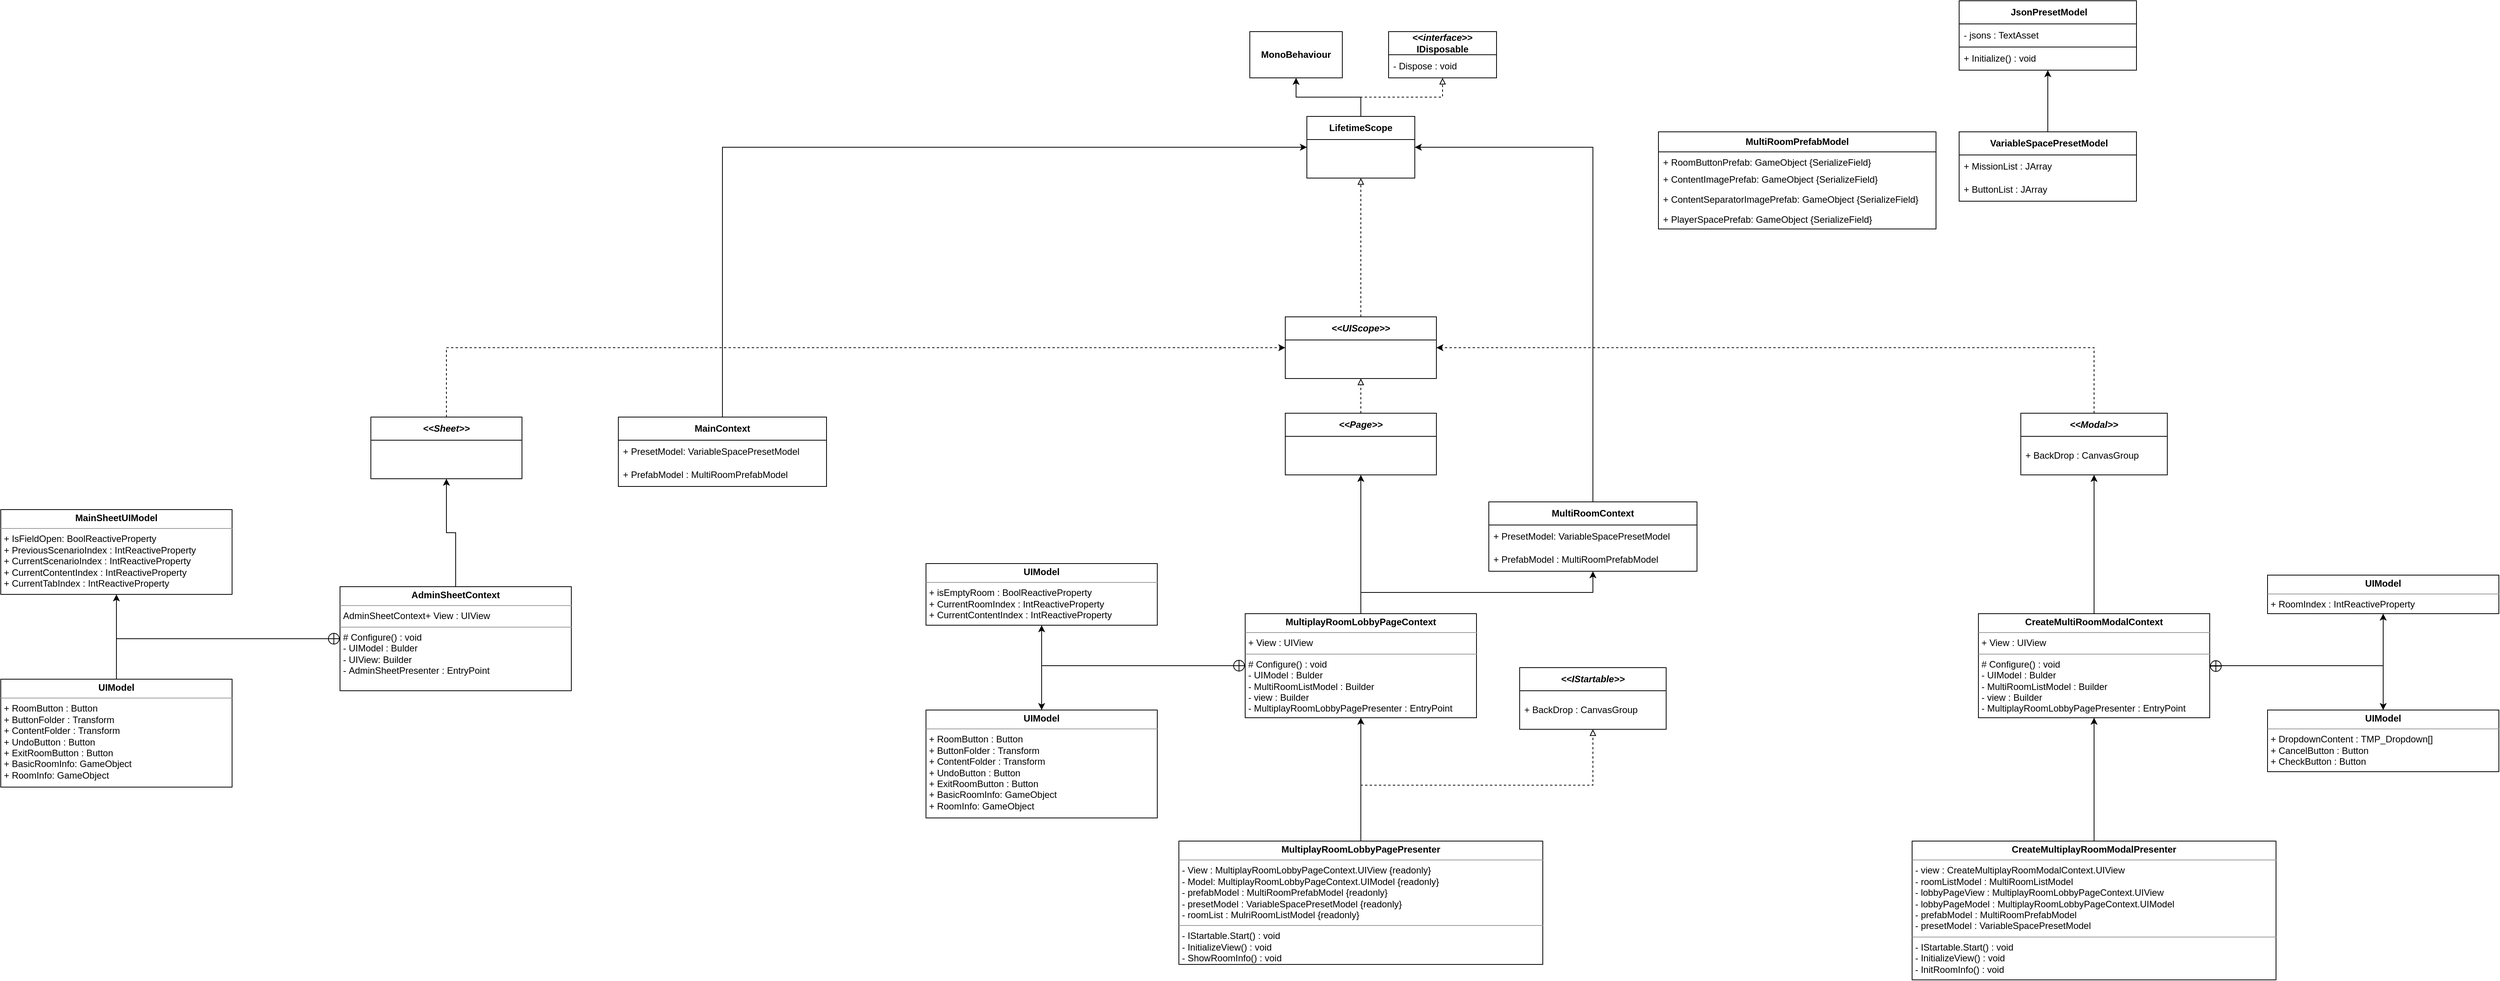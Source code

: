 <mxfile version="21.5.2" type="github">
  <diagram name="페이지-1" id="qjko9GQbYzi4dv4aS_Vg">
    <mxGraphModel dx="2874" dy="590" grid="1" gridSize="10" guides="1" tooltips="1" connect="1" arrows="1" fold="1" page="1" pageScale="1" pageWidth="827" pageHeight="1169" math="0" shadow="0">
      <root>
        <mxCell id="0" />
        <mxCell id="1" parent="0" />
        <mxCell id="20aFcJe1FkNS2ckluplD-59" style="edgeStyle=orthogonalEdgeStyle;rounded=0;orthogonalLoop=1;jettySize=auto;html=1;exitX=0.5;exitY=0;exitDx=0;exitDy=0;dashed=1;endArrow=block;endFill=0;" parent="1" source="hD7H4eB_J3QczMmHOgrV-2" target="20aFcJe1FkNS2ckluplD-28" edge="1">
          <mxGeometry relative="1" as="geometry">
            <mxPoint x="290" y="330" as="sourcePoint" />
          </mxGeometry>
        </mxCell>
        <mxCell id="g_AJwJvJLbkHC5g1WmJB-2" style="edgeStyle=orthogonalEdgeStyle;rounded=0;orthogonalLoop=1;jettySize=auto;html=1;exitX=0.5;exitY=0;exitDx=0;exitDy=0;entryX=1;entryY=0.5;entryDx=0;entryDy=0;" parent="1" source="20aFcJe1FkNS2ckluplD-9" target="20aFcJe1FkNS2ckluplD-28" edge="1">
          <mxGeometry relative="1" as="geometry" />
        </mxCell>
        <mxCell id="20aFcJe1FkNS2ckluplD-9" value="&lt;b&gt;MultiRoomContext&lt;/b&gt;" style="swimlane;fontStyle=0;childLayout=stackLayout;horizontal=1;startSize=30;horizontalStack=0;resizeParent=1;resizeParentMax=0;resizeLast=0;collapsible=1;marginBottom=0;whiteSpace=wrap;html=1;" parent="1" vertex="1">
          <mxGeometry x="580" y="660" width="270" height="90" as="geometry">
            <mxRectangle x="299" y="80" width="110" height="30" as="alternateBounds" />
          </mxGeometry>
        </mxCell>
        <mxCell id="20aFcJe1FkNS2ckluplD-10" value="+ PresetModel:&amp;nbsp;VariableSpacePresetModel&lt;br&gt;" style="text;strokeColor=none;fillColor=none;align=left;verticalAlign=middle;spacingLeft=4;spacingRight=4;overflow=hidden;points=[[0,0.5],[1,0.5]];portConstraint=eastwest;rotatable=0;whiteSpace=wrap;html=1;" parent="20aFcJe1FkNS2ckluplD-9" vertex="1">
          <mxGeometry y="30" width="270" height="30" as="geometry" />
        </mxCell>
        <mxCell id="20aFcJe1FkNS2ckluplD-68" value="+&amp;nbsp;PrefabModel&lt;span style=&quot;background-color: initial;&quot;&gt;&amp;nbsp;: MultiRoomPrefabModel&amp;nbsp;&lt;/span&gt;" style="text;strokeColor=none;fillColor=none;align=left;verticalAlign=middle;spacingLeft=4;spacingRight=4;overflow=hidden;points=[[0,0.5],[1,0.5]];portConstraint=eastwest;rotatable=0;whiteSpace=wrap;html=1;" parent="20aFcJe1FkNS2ckluplD-9" vertex="1">
          <mxGeometry y="60" width="270" height="30" as="geometry" />
        </mxCell>
        <mxCell id="20aFcJe1FkNS2ckluplD-35" style="edgeStyle=orthogonalEdgeStyle;rounded=0;orthogonalLoop=1;jettySize=auto;html=1;exitX=0.5;exitY=0;exitDx=0;exitDy=0;entryX=0.5;entryY=1;entryDx=0;entryDy=0;" parent="1" source="20aFcJe1FkNS2ckluplD-28" target="20aFcJe1FkNS2ckluplD-32" edge="1">
          <mxGeometry relative="1" as="geometry" />
        </mxCell>
        <mxCell id="20aFcJe1FkNS2ckluplD-36" style="edgeStyle=orthogonalEdgeStyle;rounded=0;orthogonalLoop=1;jettySize=auto;html=1;exitX=0.5;exitY=0;exitDx=0;exitDy=0;dashed=1;endArrow=block;endFill=0;" parent="1" source="20aFcJe1FkNS2ckluplD-28" target="20aFcJe1FkNS2ckluplD-39" edge="1">
          <mxGeometry relative="1" as="geometry">
            <mxPoint x="520.96" y="117.02" as="targetPoint" />
          </mxGeometry>
        </mxCell>
        <mxCell id="20aFcJe1FkNS2ckluplD-28" value="&lt;b&gt;LifetimeScope&lt;/b&gt;" style="swimlane;fontStyle=0;childLayout=stackLayout;horizontal=1;startSize=30;horizontalStack=0;resizeParent=1;resizeParentMax=0;resizeLast=0;collapsible=1;marginBottom=0;whiteSpace=wrap;html=1;" parent="1" vertex="1">
          <mxGeometry x="344" y="160" width="140" height="80" as="geometry" />
        </mxCell>
        <mxCell id="20aFcJe1FkNS2ckluplD-32" value="&lt;b&gt;MonoBehaviour&lt;/b&gt;" style="rounded=0;whiteSpace=wrap;html=1;" parent="1" vertex="1">
          <mxGeometry x="270" y="50" width="120" height="60" as="geometry" />
        </mxCell>
        <mxCell id="20aFcJe1FkNS2ckluplD-39" value="&lt;b style=&quot;border-color: var(--border-color);&quot;&gt;&amp;lt;&amp;lt;&lt;i style=&quot;border-color: var(--border-color);&quot;&gt;interface&lt;/i&gt;&amp;gt;&amp;gt;&lt;br style=&quot;border-color: var(--border-color);&quot;&gt;IDisposable&lt;/b&gt;" style="swimlane;fontStyle=0;childLayout=stackLayout;horizontal=1;startSize=30;horizontalStack=0;resizeParent=1;resizeParentMax=0;resizeLast=0;collapsible=1;marginBottom=0;whiteSpace=wrap;html=1;" parent="1" vertex="1">
          <mxGeometry x="450" y="50" width="140" height="60" as="geometry" />
        </mxCell>
        <mxCell id="20aFcJe1FkNS2ckluplD-40" value="- Dispose : void" style="text;strokeColor=none;fillColor=none;align=left;verticalAlign=middle;spacingLeft=4;spacingRight=4;overflow=hidden;points=[[0,0.5],[1,0.5]];portConstraint=eastwest;rotatable=0;whiteSpace=wrap;html=1;" parent="20aFcJe1FkNS2ckluplD-39" vertex="1">
          <mxGeometry y="30" width="140" height="30" as="geometry" />
        </mxCell>
        <mxCell id="20aFcJe1FkNS2ckluplD-56" style="edgeStyle=orthogonalEdgeStyle;rounded=0;orthogonalLoop=1;jettySize=auto;html=1;exitX=0.5;exitY=0;exitDx=0;exitDy=0;" parent="1" source="20aFcJe1FkNS2ckluplD-46" target="20aFcJe1FkNS2ckluplD-50" edge="1">
          <mxGeometry relative="1" as="geometry" />
        </mxCell>
        <mxCell id="20aFcJe1FkNS2ckluplD-46" value="&lt;b&gt;&amp;nbsp;VariableSpacePresetModel&lt;/b&gt;" style="swimlane;fontStyle=0;childLayout=stackLayout;horizontal=1;startSize=30;horizontalStack=0;resizeParent=1;resizeParentMax=0;resizeLast=0;collapsible=1;marginBottom=0;whiteSpace=wrap;html=1;" parent="1" vertex="1">
          <mxGeometry x="1190" y="180" width="230" height="90" as="geometry" />
        </mxCell>
        <mxCell id="20aFcJe1FkNS2ckluplD-47" value="+ MissionList : JArray" style="text;strokeColor=none;fillColor=none;align=left;verticalAlign=middle;spacingLeft=4;spacingRight=4;overflow=hidden;points=[[0,0.5],[1,0.5]];portConstraint=eastwest;rotatable=0;whiteSpace=wrap;html=1;" parent="20aFcJe1FkNS2ckluplD-46" vertex="1">
          <mxGeometry y="30" width="230" height="30" as="geometry" />
        </mxCell>
        <mxCell id="20aFcJe1FkNS2ckluplD-48" value="+ ButtonList : JArray" style="text;strokeColor=none;fillColor=none;align=left;verticalAlign=middle;spacingLeft=4;spacingRight=4;overflow=hidden;points=[[0,0.5],[1,0.5]];portConstraint=eastwest;rotatable=0;whiteSpace=wrap;html=1;" parent="20aFcJe1FkNS2ckluplD-46" vertex="1">
          <mxGeometry y="60" width="230" height="30" as="geometry" />
        </mxCell>
        <mxCell id="20aFcJe1FkNS2ckluplD-50" value="&lt;b&gt;&amp;nbsp;JsonPresetModel&lt;/b&gt;" style="swimlane;fontStyle=0;childLayout=stackLayout;horizontal=1;startSize=30;horizontalStack=0;resizeParent=1;resizeParentMax=0;resizeLast=0;collapsible=1;marginBottom=0;whiteSpace=wrap;html=1;" parent="1" vertex="1">
          <mxGeometry x="1190" y="10" width="230" height="90" as="geometry" />
        </mxCell>
        <mxCell id="20aFcJe1FkNS2ckluplD-51" value="- jsons : TextAsset" style="text;strokeColor=none;fillColor=none;align=left;verticalAlign=middle;spacingLeft=4;spacingRight=4;overflow=hidden;points=[[0,0.5],[1,0.5]];portConstraint=eastwest;rotatable=0;whiteSpace=wrap;html=1;" parent="20aFcJe1FkNS2ckluplD-50" vertex="1">
          <mxGeometry y="30" width="230" height="30" as="geometry" />
        </mxCell>
        <mxCell id="20aFcJe1FkNS2ckluplD-52" value="+ Initialize() : void" style="text;strokeColor=default;fillColor=none;align=left;verticalAlign=middle;spacingLeft=4;spacingRight=4;overflow=hidden;points=[[0,0.5],[1,0.5]];portConstraint=eastwest;rotatable=0;whiteSpace=wrap;html=1;" parent="20aFcJe1FkNS2ckluplD-50" vertex="1">
          <mxGeometry y="60" width="230" height="30" as="geometry" />
        </mxCell>
        <mxCell id="20aFcJe1FkNS2ckluplD-63" value="&lt;b&gt;MultiRoomPrefabModel&lt;/b&gt;" style="swimlane;fontStyle=0;childLayout=stackLayout;horizontal=1;startSize=26;fillColor=none;horizontalStack=0;resizeParent=1;resizeParentMax=0;resizeLast=0;collapsible=1;marginBottom=0;whiteSpace=wrap;html=1;" parent="1" vertex="1">
          <mxGeometry x="800" y="180" width="360" height="126" as="geometry" />
        </mxCell>
        <mxCell id="20aFcJe1FkNS2ckluplD-64" value="+&amp;nbsp;RoomButtonPrefab: GameObject {SerializeField}" style="text;strokeColor=none;fillColor=none;align=left;verticalAlign=top;spacingLeft=4;spacingRight=4;overflow=hidden;rotatable=0;points=[[0,0.5],[1,0.5]];portConstraint=eastwest;whiteSpace=wrap;html=1;" parent="20aFcJe1FkNS2ckluplD-63" vertex="1">
          <mxGeometry y="26" width="360" height="22" as="geometry" />
        </mxCell>
        <mxCell id="20aFcJe1FkNS2ckluplD-65" value="+&amp;nbsp;ContentImagePrefab&lt;span style=&quot;background-color: initial;&quot;&gt;: GameObject&amp;nbsp;&lt;/span&gt;{SerializeField}" style="text;strokeColor=none;fillColor=none;align=left;verticalAlign=top;spacingLeft=4;spacingRight=4;overflow=hidden;rotatable=0;points=[[0,0.5],[1,0.5]];portConstraint=eastwest;whiteSpace=wrap;html=1;" parent="20aFcJe1FkNS2ckluplD-63" vertex="1">
          <mxGeometry y="48" width="360" height="26" as="geometry" />
        </mxCell>
        <mxCell id="20aFcJe1FkNS2ckluplD-66" value="+ ContentSeparatorImagePrefab&lt;span style=&quot;background-color: initial;&quot;&gt;: GameObject&amp;nbsp;&lt;/span&gt;{SerializeField}" style="text;strokeColor=none;fillColor=none;align=left;verticalAlign=top;spacingLeft=4;spacingRight=4;overflow=hidden;rotatable=0;points=[[0,0.5],[1,0.5]];portConstraint=eastwest;whiteSpace=wrap;html=1;" parent="20aFcJe1FkNS2ckluplD-63" vertex="1">
          <mxGeometry y="74" width="360" height="26" as="geometry" />
        </mxCell>
        <mxCell id="20aFcJe1FkNS2ckluplD-67" value="+&amp;nbsp;PlayerSpacePrefab&lt;span style=&quot;background-color: initial;&quot;&gt;: GameObject&amp;nbsp;&lt;/span&gt;{SerializeField}" style="text;strokeColor=none;fillColor=none;align=left;verticalAlign=top;spacingLeft=4;spacingRight=4;overflow=hidden;rotatable=0;points=[[0,0.5],[1,0.5]];portConstraint=eastwest;whiteSpace=wrap;html=1;" parent="20aFcJe1FkNS2ckluplD-63" vertex="1">
          <mxGeometry y="100" width="360" height="26" as="geometry" />
        </mxCell>
        <mxCell id="20aFcJe1FkNS2ckluplD-78" style="edgeStyle=orthogonalEdgeStyle;rounded=0;orthogonalLoop=1;jettySize=auto;html=1;exitX=0.5;exitY=0;exitDx=0;exitDy=0;entryX=0.5;entryY=1;entryDx=0;entryDy=0;" parent="1" source="20aFcJe1FkNS2ckluplD-92" target="hD7H4eB_J3QczMmHOgrV-6" edge="1">
          <mxGeometry relative="1" as="geometry">
            <mxPoint x="414" y="650" as="sourcePoint" />
            <mxPoint x="480" y="850" as="targetPoint" />
          </mxGeometry>
        </mxCell>
        <mxCell id="20aFcJe1FkNS2ckluplD-88" style="edgeStyle=orthogonalEdgeStyle;rounded=0;orthogonalLoop=1;jettySize=auto;html=1;entryX=0.5;entryY=1;entryDx=0;entryDy=0;exitX=0;exitY=0.5;exitDx=0;exitDy=0;" parent="1" source="20aFcJe1FkNS2ckluplD-92" target="20aFcJe1FkNS2ckluplD-79" edge="1">
          <mxGeometry relative="1" as="geometry">
            <mxPoint x="264" y="686" as="sourcePoint" />
          </mxGeometry>
        </mxCell>
        <mxCell id="20aFcJe1FkNS2ckluplD-90" style="edgeStyle=orthogonalEdgeStyle;rounded=0;orthogonalLoop=1;jettySize=auto;html=1;exitX=0;exitY=0.5;exitDx=0;exitDy=0;entryX=0.5;entryY=0;entryDx=0;entryDy=0;" parent="1" source="20aFcJe1FkNS2ckluplD-92" target="20aFcJe1FkNS2ckluplD-80" edge="1">
          <mxGeometry relative="1" as="geometry">
            <mxPoint x="264" y="685.5" as="sourcePoint" />
          </mxGeometry>
        </mxCell>
        <mxCell id="20aFcJe1FkNS2ckluplD-79" value="&lt;p style=&quot;margin:0px;margin-top:4px;text-align:center;&quot;&gt;&lt;b&gt;UIModel&lt;/b&gt;&lt;/p&gt;&lt;hr size=&quot;1&quot;&gt;&lt;p style=&quot;margin:0px;margin-left:4px;&quot;&gt;&lt;/p&gt;&lt;p style=&quot;margin:0px;margin-left:4px;&quot;&gt;+ isEmptyRoom : BoolReactiveProperty&lt;/p&gt;&lt;p style=&quot;border-color: var(--border-color); margin: 0px 0px 0px 4px;&quot;&gt;+&amp;nbsp;CurrentRoomIndex&amp;nbsp;&lt;span style=&quot;background-color: initial;&quot;&gt;: IntReactiveProperty&lt;/span&gt;&lt;/p&gt;&lt;p style=&quot;border-color: var(--border-color); margin: 0px 0px 0px 4px;&quot;&gt;+&amp;nbsp;CurrentContentIndex&amp;nbsp;&lt;span style=&quot;background-color: initial;&quot;&gt;: IntReactiveProperty&lt;/span&gt;&lt;/p&gt;&lt;p style=&quot;border-color: var(--border-color); margin: 0px 0px 0px 4px;&quot;&gt;&lt;br style=&quot;border-color: var(--border-color);&quot;&gt;&lt;/p&gt;&lt;p style=&quot;border-color: var(--border-color); margin: 0px 0px 0px 4px;&quot;&gt;&lt;br&gt;&lt;/p&gt;&lt;p style=&quot;margin:0px;margin-left:4px;&quot;&gt;&lt;br&gt;&lt;/p&gt;" style="verticalAlign=top;align=left;overflow=fill;fontSize=12;fontFamily=Helvetica;html=1;whiteSpace=wrap;" parent="1" vertex="1">
          <mxGeometry x="-150" y="740" width="300" height="80" as="geometry" />
        </mxCell>
        <mxCell id="20aFcJe1FkNS2ckluplD-94" style="edgeStyle=orthogonalEdgeStyle;rounded=0;orthogonalLoop=1;jettySize=auto;html=1;exitX=0.5;exitY=0;exitDx=0;exitDy=0;entryX=0;entryY=0.5;entryDx=0;entryDy=0;endArrow=circlePlus;endFill=0;" parent="1" source="20aFcJe1FkNS2ckluplD-80" target="20aFcJe1FkNS2ckluplD-92" edge="1">
          <mxGeometry relative="1" as="geometry" />
        </mxCell>
        <mxCell id="20aFcJe1FkNS2ckluplD-80" value="&lt;p style=&quot;margin:0px;margin-top:4px;text-align:center;&quot;&gt;&lt;b&gt;UIModel&lt;/b&gt;&lt;/p&gt;&lt;hr size=&quot;1&quot;&gt;&lt;p style=&quot;margin:0px;margin-left:4px;&quot;&gt;&lt;/p&gt;&lt;p style=&quot;margin:0px;margin-left:4px;&quot;&gt;+&amp;nbsp;RoomButton : Button&lt;/p&gt;&lt;p style=&quot;border-color: var(--border-color); margin: 0px 0px 0px 4px;&quot;&gt;+&amp;nbsp;ButtonFolder&amp;nbsp;&lt;span style=&quot;background-color: initial;&quot;&gt;:&amp;nbsp;&lt;/span&gt;Transform&lt;/p&gt;&lt;p style=&quot;border-color: var(--border-color); margin: 0px 0px 0px 4px;&quot;&gt;+&amp;nbsp;ContentFolder&amp;nbsp;&lt;span style=&quot;background-color: initial;&quot;&gt;:&amp;nbsp;Transform&lt;/span&gt;&lt;/p&gt;&lt;p style=&quot;border-color: var(--border-color); margin: 0px 0px 0px 4px;&quot;&gt;+&amp;nbsp;UndoButton&amp;nbsp;&lt;span style=&quot;background-color: initial;&quot;&gt;: Button&lt;/span&gt;&lt;/p&gt;&lt;p style=&quot;border-color: var(--border-color); margin: 0px 0px 0px 4px;&quot;&gt;+&amp;nbsp;ExitRoomButton&amp;nbsp;&lt;span style=&quot;background-color: initial;&quot;&gt;: Button&lt;/span&gt;&lt;/p&gt;&lt;p style=&quot;border-color: var(--border-color); margin: 0px 0px 0px 4px;&quot;&gt;+&amp;nbsp;BasicRoomInfo&lt;span style=&quot;background-color: initial;&quot;&gt;:&amp;nbsp;&lt;/span&gt;GameObject&lt;/p&gt;&lt;div style=&quot;border-color: var(--border-color);&quot;&gt;&lt;p style=&quot;border-color: var(--border-color); margin: 0px 0px 0px 4px;&quot;&gt;+&amp;nbsp;RoomInfo&lt;span style=&quot;background-color: initial;&quot;&gt;:&amp;nbsp;GameObject&lt;/span&gt;&lt;/p&gt;&lt;div style=&quot;border-color: var(--border-color);&quot;&gt;&lt;br style=&quot;border-color: var(--border-color);&quot;&gt;&lt;/div&gt;&lt;/div&gt;&lt;div style=&quot;border-color: var(--border-color);&quot;&gt;&lt;br style=&quot;border-color: var(--border-color);&quot;&gt;&lt;/div&gt;&lt;div&gt;&lt;br&gt;&lt;/div&gt;&lt;p style=&quot;border-color: var(--border-color); margin: 0px 0px 0px 4px;&quot;&gt;&lt;br style=&quot;border-color: var(--border-color);&quot;&gt;&lt;/p&gt;&lt;p style=&quot;margin:0px;margin-left:4px;&quot;&gt;&lt;br&gt;&lt;/p&gt;" style="verticalAlign=top;align=left;overflow=fill;fontSize=12;fontFamily=Helvetica;html=1;whiteSpace=wrap;" parent="1" vertex="1">
          <mxGeometry x="-150" y="930" width="300" height="140" as="geometry" />
        </mxCell>
        <mxCell id="g_AJwJvJLbkHC5g1WmJB-3" style="edgeStyle=orthogonalEdgeStyle;rounded=0;orthogonalLoop=1;jettySize=auto;html=1;exitX=0.5;exitY=0;exitDx=0;exitDy=0;" parent="1" source="20aFcJe1FkNS2ckluplD-92" target="20aFcJe1FkNS2ckluplD-9" edge="1">
          <mxGeometry relative="1" as="geometry" />
        </mxCell>
        <mxCell id="20aFcJe1FkNS2ckluplD-92" value="&lt;p style=&quot;margin:0px;margin-top:4px;text-align:center;&quot;&gt;&lt;b style=&quot;border-color: var(--border-color);&quot;&gt;MultiplayRoomLobbyPageContext&lt;/b&gt;&lt;br&gt;&lt;/p&gt;&lt;hr size=&quot;1&quot;&gt;&lt;p style=&quot;margin:0px;margin-left:4px;&quot;&gt;+ View : UIView&lt;br&gt;&lt;/p&gt;&lt;hr size=&quot;1&quot;&gt;&lt;p style=&quot;margin:0px;margin-left:4px;&quot;&gt;# Configure&lt;span style=&quot;background-color: initial;&quot;&gt;() : void&lt;/span&gt;&lt;/p&gt;&lt;p style=&quot;margin:0px;margin-left:4px;&quot;&gt;&lt;span style=&quot;background-color: initial;&quot;&gt;- UIModel : Bulder&lt;/span&gt;&lt;/p&gt;&lt;p style=&quot;margin:0px;margin-left:4px;&quot;&gt;&lt;span style=&quot;background-color: initial;&quot;&gt;-&amp;nbsp;&lt;/span&gt;MultiRoomListModel : Builder&lt;/p&gt;&lt;p style=&quot;margin:0px;margin-left:4px;&quot;&gt;- view : Builder&lt;/p&gt;&lt;p style=&quot;margin:0px;margin-left:4px;&quot;&gt;-&amp;nbsp;MultiplayRoomLobbyPagePresenter : EntryPoint&lt;/p&gt;" style="verticalAlign=top;align=left;overflow=fill;fontSize=12;fontFamily=Helvetica;html=1;whiteSpace=wrap;" parent="1" vertex="1">
          <mxGeometry x="264" y="805" width="300" height="135" as="geometry" />
        </mxCell>
        <mxCell id="20aFcJe1FkNS2ckluplD-97" style="edgeStyle=orthogonalEdgeStyle;rounded=0;orthogonalLoop=1;jettySize=auto;html=1;exitX=0.5;exitY=0;exitDx=0;exitDy=0;entryX=0.5;entryY=1;entryDx=0;entryDy=0;" parent="1" source="20aFcJe1FkNS2ckluplD-96" target="20aFcJe1FkNS2ckluplD-92" edge="1">
          <mxGeometry relative="1" as="geometry" />
        </mxCell>
        <mxCell id="hD7H4eB_J3QczMmHOgrV-18" style="edgeStyle=orthogonalEdgeStyle;rounded=0;orthogonalLoop=1;jettySize=auto;html=1;exitX=0.5;exitY=0;exitDx=0;exitDy=0;entryX=0.5;entryY=1;entryDx=0;entryDy=0;dashed=1;endArrow=block;endFill=0;" parent="1" source="20aFcJe1FkNS2ckluplD-96" target="hD7H4eB_J3QczMmHOgrV-16" edge="1">
          <mxGeometry relative="1" as="geometry" />
        </mxCell>
        <mxCell id="20aFcJe1FkNS2ckluplD-96" value="&lt;p style=&quot;margin:0px;margin-top:4px;text-align:center;&quot;&gt;&lt;b&gt;MultiplayRoomLobbyPagePresenter&lt;/b&gt;&lt;/p&gt;&lt;hr size=&quot;1&quot;&gt;&lt;p style=&quot;margin:0px;margin-left:4px;&quot;&gt;&lt;span style=&quot;background-color: initial;&quot;&gt;- View : MultiplayRoomLobbyPageContext.UIView {readonly}&lt;/span&gt;&lt;br&gt;&lt;/p&gt;&lt;p style=&quot;border-color: var(--border-color); margin: 0px 0px 0px 4px;&quot;&gt;- Model: MultiplayRoomLobbyPageContext.UIModel {readonly}&amp;nbsp;&amp;nbsp;&lt;/p&gt;&lt;p style=&quot;border-color: var(--border-color); margin: 0px 0px 0px 4px;&quot;&gt;- prefabModel : MultiRoomPrefabModel {readonly}&lt;/p&gt;&lt;p style=&quot;border-color: var(--border-color); margin: 0px 0px 0px 4px;&quot;&gt;- presetModel : VariableSpacePresetModel {readonly}&lt;/p&gt;&lt;p style=&quot;border-color: var(--border-color); margin: 0px 0px 0px 4px;&quot;&gt;&lt;span style=&quot;background-color: initial;&quot;&gt;- roomList : MulriRoomListModel {readonly}&lt;/span&gt;&lt;/p&gt;&lt;hr size=&quot;1&quot;&gt;&lt;p style=&quot;margin:0px;margin-left:4px;&quot;&gt;- IStartable.Start() : void&lt;/p&gt;&lt;p style=&quot;margin:0px;margin-left:4px;&quot;&gt;- InitializeView() : void&lt;/p&gt;&lt;p style=&quot;margin:0px;margin-left:4px;&quot;&gt;- ShowRoomInfo() : void&lt;/p&gt;&lt;p style=&quot;margin:0px;margin-left:4px;&quot;&gt;&lt;br&gt;&lt;/p&gt;&lt;p style=&quot;margin:0px;margin-left:4px;&quot;&gt;&lt;br&gt;&lt;/p&gt;&lt;p style=&quot;margin:0px;margin-left:4px;&quot;&gt;&lt;br&gt;&lt;/p&gt;&lt;p style=&quot;margin:0px;margin-left:4px;&quot;&gt;&lt;br&gt;&lt;/p&gt;" style="verticalAlign=top;align=left;overflow=fill;fontSize=12;fontFamily=Helvetica;html=1;whiteSpace=wrap;" parent="1" vertex="1">
          <mxGeometry x="178" y="1100" width="472" height="160" as="geometry" />
        </mxCell>
        <mxCell id="hD7H4eB_J3QczMmHOgrV-2" value="&lt;b&gt;&lt;i&gt;&amp;lt;&amp;lt;UIScope&amp;gt;&amp;gt;&lt;/i&gt;&lt;br&gt;&lt;/b&gt;" style="swimlane;fontStyle=0;childLayout=stackLayout;horizontal=1;startSize=30;horizontalStack=0;resizeParent=1;resizeParentMax=0;resizeLast=0;collapsible=1;marginBottom=0;whiteSpace=wrap;html=1;" parent="1" vertex="1">
          <mxGeometry x="316" y="420" width="196" height="80" as="geometry" />
        </mxCell>
        <mxCell id="g_AJwJvJLbkHC5g1WmJB-17" style="edgeStyle=orthogonalEdgeStyle;rounded=0;orthogonalLoop=1;jettySize=auto;html=1;exitX=0.5;exitY=0;exitDx=0;exitDy=0;entryX=0;entryY=0.5;entryDx=0;entryDy=0;dashed=1;" parent="1" source="hD7H4eB_J3QczMmHOgrV-5" target="hD7H4eB_J3QczMmHOgrV-2" edge="1">
          <mxGeometry relative="1" as="geometry" />
        </mxCell>
        <mxCell id="hD7H4eB_J3QczMmHOgrV-5" value="&lt;b&gt;&lt;i&gt;&amp;lt;&amp;lt;Sheet&amp;gt;&amp;gt;&lt;/i&gt;&lt;br&gt;&lt;/b&gt;" style="swimlane;fontStyle=0;childLayout=stackLayout;horizontal=1;startSize=30;horizontalStack=0;resizeParent=1;resizeParentMax=0;resizeLast=0;collapsible=1;marginBottom=0;whiteSpace=wrap;html=1;" parent="1" vertex="1">
          <mxGeometry x="-870" y="550" width="196" height="80" as="geometry" />
        </mxCell>
        <mxCell id="hD7H4eB_J3QczMmHOgrV-15" style="edgeStyle=orthogonalEdgeStyle;rounded=0;orthogonalLoop=1;jettySize=auto;html=1;exitX=0.5;exitY=0;exitDx=0;exitDy=0;dashed=1;endArrow=block;endFill=0;" parent="1" source="hD7H4eB_J3QczMmHOgrV-6" target="hD7H4eB_J3QczMmHOgrV-2" edge="1">
          <mxGeometry relative="1" as="geometry" />
        </mxCell>
        <mxCell id="hD7H4eB_J3QczMmHOgrV-6" value="&lt;b&gt;&lt;i&gt;&amp;lt;&amp;lt;Page&amp;gt;&amp;gt;&lt;/i&gt;&lt;br&gt;&lt;/b&gt;" style="swimlane;fontStyle=0;childLayout=stackLayout;horizontal=1;startSize=30;horizontalStack=0;resizeParent=1;resizeParentMax=0;resizeLast=0;collapsible=1;marginBottom=0;whiteSpace=wrap;html=1;" parent="1" vertex="1">
          <mxGeometry x="316" y="545" width="196" height="80" as="geometry" />
        </mxCell>
        <mxCell id="g_AJwJvJLbkHC5g1WmJB-16" style="edgeStyle=orthogonalEdgeStyle;rounded=0;orthogonalLoop=1;jettySize=auto;html=1;exitX=0.5;exitY=0;exitDx=0;exitDy=0;entryX=1;entryY=0.5;entryDx=0;entryDy=0;dashed=1;" parent="1" source="hD7H4eB_J3QczMmHOgrV-7" target="hD7H4eB_J3QczMmHOgrV-2" edge="1">
          <mxGeometry relative="1" as="geometry" />
        </mxCell>
        <mxCell id="hD7H4eB_J3QczMmHOgrV-7" value="&lt;b&gt;&lt;i&gt;&amp;lt;&amp;lt;Modal&amp;gt;&amp;gt;&lt;/i&gt;&lt;br&gt;&lt;/b&gt;" style="swimlane;fontStyle=0;childLayout=stackLayout;horizontal=1;startSize=30;horizontalStack=0;resizeParent=1;resizeParentMax=0;resizeLast=0;collapsible=1;marginBottom=0;whiteSpace=wrap;html=1;" parent="1" vertex="1">
          <mxGeometry x="1270" y="545" width="190" height="80" as="geometry" />
        </mxCell>
        <mxCell id="hD7H4eB_J3QczMmHOgrV-9" value="+ BackDrop : CanvasGroup" style="text;strokeColor=none;fillColor=none;align=left;verticalAlign=middle;spacingLeft=4;spacingRight=4;overflow=hidden;points=[[0,0.5],[1,0.5]];portConstraint=eastwest;rotatable=0;whiteSpace=wrap;html=1;" parent="hD7H4eB_J3QczMmHOgrV-7" vertex="1">
          <mxGeometry y="30" width="190" height="50" as="geometry" />
        </mxCell>
        <mxCell id="hD7H4eB_J3QczMmHOgrV-16" value="&lt;b&gt;&lt;i&gt;&amp;lt;&amp;lt;IStartable&amp;gt;&amp;gt;&lt;/i&gt;&lt;br&gt;&lt;/b&gt;" style="swimlane;fontStyle=0;childLayout=stackLayout;horizontal=1;startSize=30;horizontalStack=0;resizeParent=1;resizeParentMax=0;resizeLast=0;collapsible=1;marginBottom=0;whiteSpace=wrap;html=1;" parent="1" vertex="1">
          <mxGeometry x="620" y="875" width="190" height="80" as="geometry" />
        </mxCell>
        <mxCell id="hD7H4eB_J3QczMmHOgrV-17" value="+ BackDrop : CanvasGroup" style="text;strokeColor=none;fillColor=none;align=left;verticalAlign=middle;spacingLeft=4;spacingRight=4;overflow=hidden;points=[[0,0.5],[1,0.5]];portConstraint=eastwest;rotatable=0;whiteSpace=wrap;html=1;" parent="hD7H4eB_J3QczMmHOgrV-16" vertex="1">
          <mxGeometry y="30" width="190" height="50" as="geometry" />
        </mxCell>
        <mxCell id="g_AJwJvJLbkHC5g1WmJB-5" style="edgeStyle=orthogonalEdgeStyle;rounded=0;orthogonalLoop=1;jettySize=auto;html=1;exitX=0.5;exitY=0;exitDx=0;exitDy=0;" parent="1" source="g_AJwJvJLbkHC5g1WmJB-4" target="hD7H4eB_J3QczMmHOgrV-7" edge="1">
          <mxGeometry relative="1" as="geometry" />
        </mxCell>
        <mxCell id="g_AJwJvJLbkHC5g1WmJB-12" style="edgeStyle=orthogonalEdgeStyle;rounded=0;orthogonalLoop=1;jettySize=auto;html=1;exitX=1;exitY=0.5;exitDx=0;exitDy=0;entryX=0.5;entryY=1;entryDx=0;entryDy=0;" parent="1" source="g_AJwJvJLbkHC5g1WmJB-4" target="g_AJwJvJLbkHC5g1WmJB-6" edge="1">
          <mxGeometry relative="1" as="geometry" />
        </mxCell>
        <mxCell id="g_AJwJvJLbkHC5g1WmJB-13" style="edgeStyle=orthogonalEdgeStyle;rounded=0;orthogonalLoop=1;jettySize=auto;html=1;exitX=1;exitY=0.5;exitDx=0;exitDy=0;entryX=0.5;entryY=0;entryDx=0;entryDy=0;" parent="1" source="g_AJwJvJLbkHC5g1WmJB-4" target="g_AJwJvJLbkHC5g1WmJB-7" edge="1">
          <mxGeometry relative="1" as="geometry" />
        </mxCell>
        <mxCell id="g_AJwJvJLbkHC5g1WmJB-4" value="&lt;p style=&quot;margin:0px;margin-top:4px;text-align:center;&quot;&gt;&lt;b style=&quot;border-color: var(--border-color);&quot;&gt;CreateMultiRoomModalContext&lt;/b&gt;&lt;br&gt;&lt;/p&gt;&lt;hr size=&quot;1&quot;&gt;&lt;p style=&quot;margin:0px;margin-left:4px;&quot;&gt;+ View : UIView&lt;br&gt;&lt;/p&gt;&lt;hr size=&quot;1&quot;&gt;&lt;p style=&quot;margin:0px;margin-left:4px;&quot;&gt;# Configure&lt;span style=&quot;background-color: initial;&quot;&gt;() : void&lt;/span&gt;&lt;/p&gt;&lt;p style=&quot;margin:0px;margin-left:4px;&quot;&gt;&lt;span style=&quot;background-color: initial;&quot;&gt;- UIModel : Bulder&lt;/span&gt;&lt;/p&gt;&lt;p style=&quot;margin:0px;margin-left:4px;&quot;&gt;&lt;span style=&quot;background-color: initial;&quot;&gt;-&amp;nbsp;&lt;/span&gt;MultiRoomListModel : Builder&lt;/p&gt;&lt;p style=&quot;margin:0px;margin-left:4px;&quot;&gt;- view : Builder&lt;/p&gt;&lt;p style=&quot;margin:0px;margin-left:4px;&quot;&gt;-&amp;nbsp;MultiplayRoomLobbyPagePresenter : EntryPoint&lt;/p&gt;" style="verticalAlign=top;align=left;overflow=fill;fontSize=12;fontFamily=Helvetica;html=1;whiteSpace=wrap;" parent="1" vertex="1">
          <mxGeometry x="1215" y="805" width="300" height="135" as="geometry" />
        </mxCell>
        <mxCell id="g_AJwJvJLbkHC5g1WmJB-6" value="&lt;p style=&quot;margin:0px;margin-top:4px;text-align:center;&quot;&gt;&lt;b&gt;UIModel&lt;/b&gt;&lt;/p&gt;&lt;hr size=&quot;1&quot;&gt;&lt;p style=&quot;margin:0px;margin-left:4px;&quot;&gt;&lt;/p&gt;&lt;p style=&quot;margin:0px;margin-left:4px;&quot;&gt;+ RoomIndex : IntReactiveProperty&lt;/p&gt;&lt;p style=&quot;border-color: var(--border-color); margin: 0px 0px 0px 4px;&quot;&gt;&lt;br style=&quot;border-color: var(--border-color);&quot;&gt;&lt;/p&gt;&lt;p style=&quot;border-color: var(--border-color); margin: 0px 0px 0px 4px;&quot;&gt;&lt;br&gt;&lt;/p&gt;&lt;p style=&quot;margin:0px;margin-left:4px;&quot;&gt;&lt;br&gt;&lt;/p&gt;" style="verticalAlign=top;align=left;overflow=fill;fontSize=12;fontFamily=Helvetica;html=1;whiteSpace=wrap;" parent="1" vertex="1">
          <mxGeometry x="1590" y="755" width="300" height="50" as="geometry" />
        </mxCell>
        <mxCell id="g_AJwJvJLbkHC5g1WmJB-7" value="&lt;p style=&quot;margin:0px;margin-top:4px;text-align:center;&quot;&gt;&lt;b&gt;UIModel&lt;/b&gt;&lt;/p&gt;&lt;hr size=&quot;1&quot;&gt;&lt;p style=&quot;margin:0px;margin-left:4px;&quot;&gt;&lt;/p&gt;&lt;p style=&quot;margin:0px;margin-left:4px;&quot;&gt;+&amp;nbsp;DropdownContent :&amp;nbsp;TMP_Dropdown[]&lt;/p&gt;&lt;p style=&quot;border-color: var(--border-color); margin: 0px 0px 0px 4px;&quot;&gt;+&amp;nbsp;CancelButton&amp;nbsp;&lt;span style=&quot;background-color: initial;&quot;&gt;:&amp;nbsp;&lt;/span&gt;Button&lt;/p&gt;&lt;p style=&quot;border-color: var(--border-color); margin: 0px 0px 0px 4px;&quot;&gt;+&amp;nbsp;CheckButton :&amp;nbsp;Button&lt;/p&gt;&lt;p style=&quot;border-color: var(--border-color); margin: 0px 0px 0px 4px;&quot;&gt;&lt;br style=&quot;border-color: var(--border-color);&quot;&gt;&lt;/p&gt;&lt;div style=&quot;border-color: var(--border-color);&quot;&gt;&lt;br style=&quot;border-color: var(--border-color);&quot;&gt;&lt;/div&gt;&lt;div&gt;&lt;br&gt;&lt;/div&gt;&lt;p style=&quot;border-color: var(--border-color); margin: 0px 0px 0px 4px;&quot;&gt;&lt;br style=&quot;border-color: var(--border-color);&quot;&gt;&lt;/p&gt;&lt;p style=&quot;margin:0px;margin-left:4px;&quot;&gt;&lt;br&gt;&lt;/p&gt;" style="verticalAlign=top;align=left;overflow=fill;fontSize=12;fontFamily=Helvetica;html=1;whiteSpace=wrap;" parent="1" vertex="1">
          <mxGeometry x="1590" y="930" width="300" height="80" as="geometry" />
        </mxCell>
        <mxCell id="g_AJwJvJLbkHC5g1WmJB-10" style="edgeStyle=orthogonalEdgeStyle;rounded=0;orthogonalLoop=1;jettySize=auto;html=1;endArrow=circlePlus;endFill=0;entryX=1;entryY=0.5;entryDx=0;entryDy=0;" parent="1" target="g_AJwJvJLbkHC5g1WmJB-4" edge="1">
          <mxGeometry relative="1" as="geometry">
            <mxPoint x="1520" y="873" as="sourcePoint" />
            <mxPoint x="1530" y="970" as="targetPoint" />
          </mxGeometry>
        </mxCell>
        <mxCell id="g_AJwJvJLbkHC5g1WmJB-15" style="edgeStyle=orthogonalEdgeStyle;rounded=0;orthogonalLoop=1;jettySize=auto;html=1;exitX=0.5;exitY=0;exitDx=0;exitDy=0;" parent="1" source="g_AJwJvJLbkHC5g1WmJB-14" target="g_AJwJvJLbkHC5g1WmJB-4" edge="1">
          <mxGeometry relative="1" as="geometry" />
        </mxCell>
        <mxCell id="g_AJwJvJLbkHC5g1WmJB-14" value="&lt;p style=&quot;margin:0px;margin-top:4px;text-align:center;&quot;&gt;&lt;b&gt;CreateMultiplayRoomModalPresenter&lt;/b&gt;&lt;/p&gt;&lt;hr size=&quot;1&quot;&gt;&lt;p style=&quot;margin:0px;margin-left:4px;&quot;&gt;&lt;span style=&quot;background-color: initial;&quot;&gt;- view : CreateMultiplayRoomModalContext.UIView&lt;br&gt;&lt;/span&gt;&lt;/p&gt;&lt;p style=&quot;margin:0px;margin-left:4px;&quot;&gt;&lt;span style=&quot;background-color: initial;&quot;&gt;- roomListModel : MultiRoomListModel&lt;/span&gt;&lt;/p&gt;&lt;p style=&quot;margin:0px;margin-left:4px;&quot;&gt;- lobbyPageView : MultiplayRoomLobbyPageContext.UIView&lt;/p&gt;&lt;p style=&quot;margin:0px;margin-left:4px;&quot;&gt;- lobbyPageModel : MultiplayRoomLobbyPageContext.UIModel&lt;/p&gt;&lt;p style=&quot;margin:0px;margin-left:4px;&quot;&gt;- prefabModel : MultiRoomPrefabModel&lt;/p&gt;&lt;p style=&quot;margin:0px;margin-left:4px;&quot;&gt;- presetModel : VariableSpacePresetModel&lt;/p&gt;&lt;hr size=&quot;1&quot;&gt;&lt;p style=&quot;margin:0px;margin-left:4px;&quot;&gt;- IStartable.Start() : void&lt;/p&gt;&lt;p style=&quot;margin:0px;margin-left:4px;&quot;&gt;- InitializeView() : void&lt;/p&gt;&lt;p style=&quot;margin:0px;margin-left:4px;&quot;&gt;- InitRoomInfo() : void&lt;/p&gt;" style="verticalAlign=top;align=left;overflow=fill;fontSize=12;fontFamily=Helvetica;html=1;whiteSpace=wrap;" parent="1" vertex="1">
          <mxGeometry x="1129" y="1100" width="472" height="180" as="geometry" />
        </mxCell>
        <mxCell id="TPcAh-cGILqg7S0p6R_G-7" style="edgeStyle=orthogonalEdgeStyle;rounded=0;orthogonalLoop=1;jettySize=auto;html=1;exitX=0.5;exitY=0;exitDx=0;exitDy=0;entryX=0;entryY=0.5;entryDx=0;entryDy=0;" edge="1" parent="1" source="TPcAh-cGILqg7S0p6R_G-2" target="20aFcJe1FkNS2ckluplD-28">
          <mxGeometry relative="1" as="geometry" />
        </mxCell>
        <mxCell id="TPcAh-cGILqg7S0p6R_G-2" value="&lt;b&gt;MainContext&lt;/b&gt;" style="swimlane;fontStyle=0;childLayout=stackLayout;horizontal=1;startSize=30;horizontalStack=0;resizeParent=1;resizeParentMax=0;resizeLast=0;collapsible=1;marginBottom=0;whiteSpace=wrap;html=1;" vertex="1" parent="1">
          <mxGeometry x="-549" y="550" width="270" height="90" as="geometry">
            <mxRectangle x="299" y="80" width="110" height="30" as="alternateBounds" />
          </mxGeometry>
        </mxCell>
        <mxCell id="TPcAh-cGILqg7S0p6R_G-3" value="+ PresetModel:&amp;nbsp;VariableSpacePresetModel&lt;br&gt;" style="text;strokeColor=none;fillColor=none;align=left;verticalAlign=middle;spacingLeft=4;spacingRight=4;overflow=hidden;points=[[0,0.5],[1,0.5]];portConstraint=eastwest;rotatable=0;whiteSpace=wrap;html=1;" vertex="1" parent="TPcAh-cGILqg7S0p6R_G-2">
          <mxGeometry y="30" width="270" height="30" as="geometry" />
        </mxCell>
        <mxCell id="TPcAh-cGILqg7S0p6R_G-4" value="+&amp;nbsp;PrefabModel&lt;span style=&quot;background-color: initial;&quot;&gt;&amp;nbsp;: MultiRoomPrefabModel&amp;nbsp;&lt;/span&gt;" style="text;strokeColor=none;fillColor=none;align=left;verticalAlign=middle;spacingLeft=4;spacingRight=4;overflow=hidden;points=[[0,0.5],[1,0.5]];portConstraint=eastwest;rotatable=0;whiteSpace=wrap;html=1;" vertex="1" parent="TPcAh-cGILqg7S0p6R_G-2">
          <mxGeometry y="60" width="270" height="30" as="geometry" />
        </mxCell>
        <mxCell id="TPcAh-cGILqg7S0p6R_G-9" style="edgeStyle=orthogonalEdgeStyle;rounded=0;orthogonalLoop=1;jettySize=auto;html=1;exitX=0.5;exitY=0;exitDx=0;exitDy=0;entryX=0.5;entryY=1;entryDx=0;entryDy=0;" edge="1" parent="1" source="TPcAh-cGILqg7S0p6R_G-6" target="hD7H4eB_J3QczMmHOgrV-5">
          <mxGeometry relative="1" as="geometry" />
        </mxCell>
        <mxCell id="TPcAh-cGILqg7S0p6R_G-6" value="&lt;p style=&quot;margin:0px;margin-top:4px;text-align:center;&quot;&gt;&lt;b&gt;AdminSheetContext&lt;/b&gt;&lt;/p&gt;&lt;hr size=&quot;1&quot;&gt;&lt;p style=&quot;margin:0px;margin-left:4px;&quot;&gt;AdminSheetContext+ View : UIView&lt;br&gt;&lt;/p&gt;&lt;hr size=&quot;1&quot;&gt;&lt;p style=&quot;margin:0px;margin-left:4px;&quot;&gt;# Configure&lt;span style=&quot;background-color: initial;&quot;&gt;() : void&lt;/span&gt;&lt;/p&gt;&lt;p style=&quot;margin:0px;margin-left:4px;&quot;&gt;&lt;span style=&quot;background-color: initial;&quot;&gt;- UIModel : Bulder&lt;/span&gt;&lt;/p&gt;&lt;p style=&quot;margin:0px;margin-left:4px;&quot;&gt;&lt;span style=&quot;background-color: initial;&quot;&gt;-&amp;nbsp;UIView&lt;/span&gt;&lt;span style=&quot;background-color: initial;&quot;&gt;: Builder&lt;/span&gt;&lt;br&gt;&lt;/p&gt;&lt;p style=&quot;margin:0px;margin-left:4px;&quot;&gt;-&amp;nbsp;AdminSheetPresenter&amp;nbsp;&lt;span style=&quot;background-color: initial;&quot;&gt;: EntryPoint&lt;/span&gt;&lt;/p&gt;" style="verticalAlign=top;align=left;overflow=fill;fontSize=12;fontFamily=Helvetica;html=1;whiteSpace=wrap;" vertex="1" parent="1">
          <mxGeometry x="-910" y="770" width="300" height="135" as="geometry" />
        </mxCell>
        <mxCell id="TPcAh-cGILqg7S0p6R_G-10" value="&lt;p style=&quot;margin:0px;margin-top:4px;text-align:center;&quot;&gt;&lt;b style=&quot;border-color: var(--border-color);&quot;&gt;MainSheetUIModel&lt;/b&gt;&lt;/p&gt;&lt;hr size=&quot;1&quot;&gt;&lt;p style=&quot;margin:0px;margin-left:4px;&quot;&gt;&lt;/p&gt;&lt;p style=&quot;margin:0px;margin-left:4px;&quot;&gt;+&amp;nbsp;IsFieldOpen&lt;span style=&quot;background-color: initial;&quot;&gt;: BoolReactiveProperty&lt;/span&gt;&lt;/p&gt;&lt;p style=&quot;margin:0px;margin-left:4px;&quot;&gt;+&amp;nbsp;PreviousScenarioIndex&amp;nbsp;&lt;span style=&quot;background-color: initial;&quot;&gt;:&amp;nbsp;&lt;/span&gt;IntReactiveProperty&lt;/p&gt;&lt;p style=&quot;border-color: var(--border-color); margin: 0px 0px 0px 4px;&quot;&gt;+&amp;nbsp;CurrentScenarioIndex&amp;nbsp;&lt;span style=&quot;background-color: initial;&quot;&gt;: IntReactiveProperty&lt;/span&gt;&lt;/p&gt;&lt;p style=&quot;border-color: var(--border-color); margin: 0px 0px 0px 4px;&quot;&gt;+&amp;nbsp;CurrentContentIndex&amp;nbsp;&lt;span style=&quot;background-color: initial;&quot;&gt;: IntReactiveProperty&lt;/span&gt;&lt;/p&gt;&lt;p style=&quot;border-color: var(--border-color); margin: 0px 0px 0px 4px;&quot;&gt;+&amp;nbsp;CurrentTabIndex&lt;span style=&quot;background-color: initial;&quot;&gt;&amp;nbsp;: IntReactiveProperty&lt;/span&gt;&lt;/p&gt;&lt;p style=&quot;border-color: var(--border-color); margin: 0px 0px 0px 4px;&quot;&gt;&lt;br&gt;&lt;/p&gt;&lt;p style=&quot;margin:0px;margin-left:4px;&quot;&gt;&lt;br&gt;&lt;/p&gt;" style="verticalAlign=top;align=left;overflow=fill;fontSize=12;fontFamily=Helvetica;html=1;whiteSpace=wrap;" vertex="1" parent="1">
          <mxGeometry x="-1350" y="670" width="300" height="110" as="geometry" />
        </mxCell>
        <mxCell id="TPcAh-cGILqg7S0p6R_G-11" value="&lt;p style=&quot;margin:0px;margin-top:4px;text-align:center;&quot;&gt;&lt;b&gt;UIModel&lt;/b&gt;&lt;/p&gt;&lt;hr size=&quot;1&quot;&gt;&lt;p style=&quot;margin:0px;margin-left:4px;&quot;&gt;&lt;/p&gt;&lt;p style=&quot;margin:0px;margin-left:4px;&quot;&gt;+&amp;nbsp;RoomButton : Button&lt;/p&gt;&lt;p style=&quot;border-color: var(--border-color); margin: 0px 0px 0px 4px;&quot;&gt;+&amp;nbsp;ButtonFolder&amp;nbsp;&lt;span style=&quot;background-color: initial;&quot;&gt;:&amp;nbsp;&lt;/span&gt;Transform&lt;/p&gt;&lt;p style=&quot;border-color: var(--border-color); margin: 0px 0px 0px 4px;&quot;&gt;+&amp;nbsp;ContentFolder&amp;nbsp;&lt;span style=&quot;background-color: initial;&quot;&gt;:&amp;nbsp;Transform&lt;/span&gt;&lt;/p&gt;&lt;p style=&quot;border-color: var(--border-color); margin: 0px 0px 0px 4px;&quot;&gt;+&amp;nbsp;UndoButton&amp;nbsp;&lt;span style=&quot;background-color: initial;&quot;&gt;: Button&lt;/span&gt;&lt;/p&gt;&lt;p style=&quot;border-color: var(--border-color); margin: 0px 0px 0px 4px;&quot;&gt;+&amp;nbsp;ExitRoomButton&amp;nbsp;&lt;span style=&quot;background-color: initial;&quot;&gt;: Button&lt;/span&gt;&lt;/p&gt;&lt;p style=&quot;border-color: var(--border-color); margin: 0px 0px 0px 4px;&quot;&gt;+&amp;nbsp;BasicRoomInfo&lt;span style=&quot;background-color: initial;&quot;&gt;:&amp;nbsp;&lt;/span&gt;GameObject&lt;/p&gt;&lt;div style=&quot;border-color: var(--border-color);&quot;&gt;&lt;p style=&quot;border-color: var(--border-color); margin: 0px 0px 0px 4px;&quot;&gt;+&amp;nbsp;RoomInfo&lt;span style=&quot;background-color: initial;&quot;&gt;:&amp;nbsp;GameObject&lt;/span&gt;&lt;/p&gt;&lt;div style=&quot;border-color: var(--border-color);&quot;&gt;&lt;br style=&quot;border-color: var(--border-color);&quot;&gt;&lt;/div&gt;&lt;/div&gt;&lt;div style=&quot;border-color: var(--border-color);&quot;&gt;&lt;br style=&quot;border-color: var(--border-color);&quot;&gt;&lt;/div&gt;&lt;div&gt;&lt;br&gt;&lt;/div&gt;&lt;p style=&quot;border-color: var(--border-color); margin: 0px 0px 0px 4px;&quot;&gt;&lt;br style=&quot;border-color: var(--border-color);&quot;&gt;&lt;/p&gt;&lt;p style=&quot;margin:0px;margin-left:4px;&quot;&gt;&lt;br&gt;&lt;/p&gt;" style="verticalAlign=top;align=left;overflow=fill;fontSize=12;fontFamily=Helvetica;html=1;whiteSpace=wrap;" vertex="1" parent="1">
          <mxGeometry x="-1350" y="890" width="300" height="140" as="geometry" />
        </mxCell>
        <mxCell id="TPcAh-cGILqg7S0p6R_G-12" style="edgeStyle=orthogonalEdgeStyle;rounded=0;orthogonalLoop=1;jettySize=auto;html=1;entryX=0.5;entryY=1;entryDx=0;entryDy=0;exitX=0;exitY=0.5;exitDx=0;exitDy=0;" edge="1" target="TPcAh-cGILqg7S0p6R_G-10" parent="1" source="TPcAh-cGILqg7S0p6R_G-6">
          <mxGeometry relative="1" as="geometry">
            <mxPoint x="-936" y="833" as="sourcePoint" />
          </mxGeometry>
        </mxCell>
        <mxCell id="TPcAh-cGILqg7S0p6R_G-13" style="edgeStyle=orthogonalEdgeStyle;rounded=0;orthogonalLoop=1;jettySize=auto;html=1;exitX=0.5;exitY=0;exitDx=0;exitDy=0;endArrow=circlePlus;endFill=0;entryX=0;entryY=0.5;entryDx=0;entryDy=0;" edge="1" source="TPcAh-cGILqg7S0p6R_G-11" parent="1" target="TPcAh-cGILqg7S0p6R_G-6">
          <mxGeometry relative="1" as="geometry">
            <mxPoint x="-970" y="880" as="targetPoint" />
          </mxGeometry>
        </mxCell>
      </root>
    </mxGraphModel>
  </diagram>
</mxfile>
